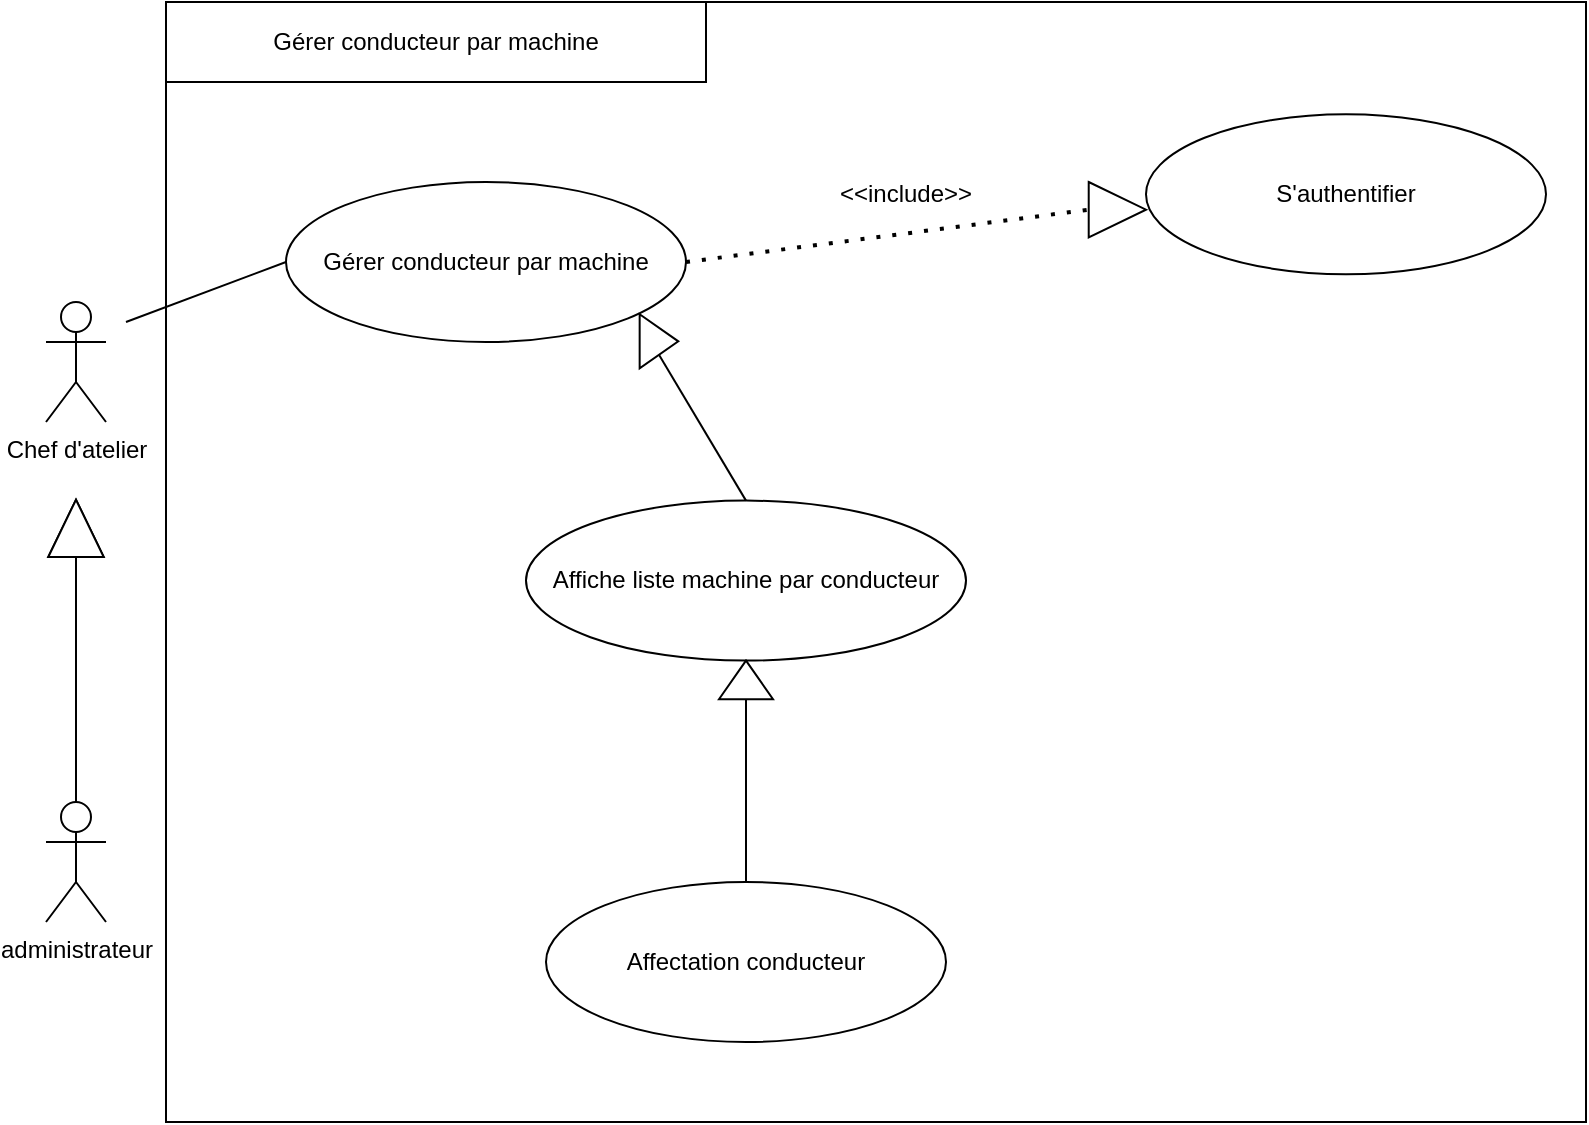 <mxfile version="21.3.6" type="gitlab">
  <diagram name="Page-1" id="KksDJcQ3sd0gYTwmEH6W">
    <mxGraphModel dx="1424" dy="669" grid="1" gridSize="10" guides="1" tooltips="1" connect="1" arrows="1" fold="1" page="1" pageScale="1" pageWidth="827" pageHeight="1169" math="0" shadow="0">
      <root>
        <mxCell id="0" />
        <mxCell id="1" parent="0" />
        <mxCell id="GGUCeEKt93RqDW9J0Hbx-1" value="" style="rounded=0;whiteSpace=wrap;html=1;" vertex="1" parent="1">
          <mxGeometry x="90" y="130" width="710" height="560" as="geometry" />
        </mxCell>
        <mxCell id="GGUCeEKt93RqDW9J0Hbx-2" value="Chef d&#39;atelier" style="shape=umlActor;verticalLabelPosition=bottom;verticalAlign=top;html=1;outlineConnect=0;" vertex="1" parent="1">
          <mxGeometry x="30" y="280" width="30" height="60" as="geometry" />
        </mxCell>
        <mxCell id="GGUCeEKt93RqDW9J0Hbx-3" value="administrateur" style="shape=umlActor;verticalLabelPosition=bottom;verticalAlign=top;html=1;outlineConnect=0;" vertex="1" parent="1">
          <mxGeometry x="30" y="530" width="30" height="60" as="geometry" />
        </mxCell>
        <mxCell id="GGUCeEKt93RqDW9J0Hbx-4" value="Gérer conducteur par machine" style="ellipse;whiteSpace=wrap;html=1;" vertex="1" parent="1">
          <mxGeometry x="150" y="220" width="200" height="80" as="geometry" />
        </mxCell>
        <mxCell id="GGUCeEKt93RqDW9J0Hbx-5" value="" style="endArrow=none;html=1;rounded=0;entryX=0;entryY=0.5;entryDx=0;entryDy=0;" edge="1" parent="1" target="GGUCeEKt93RqDW9J0Hbx-4">
          <mxGeometry width="50" height="50" relative="1" as="geometry">
            <mxPoint x="70" y="290" as="sourcePoint" />
            <mxPoint x="530" y="560" as="targetPoint" />
          </mxGeometry>
        </mxCell>
        <mxCell id="GGUCeEKt93RqDW9J0Hbx-6" value="S&#39;authentifier" style="ellipse;whiteSpace=wrap;html=1;" vertex="1" parent="1">
          <mxGeometry x="580" y="186.14" width="200" height="80" as="geometry" />
        </mxCell>
        <mxCell id="GGUCeEKt93RqDW9J0Hbx-8" value="Affiche liste machine par conducteur" style="ellipse;whiteSpace=wrap;html=1;" vertex="1" parent="1">
          <mxGeometry x="270" y="379.31" width="220" height="80" as="geometry" />
        </mxCell>
        <mxCell id="GGUCeEKt93RqDW9J0Hbx-9" value="" style="triangle;whiteSpace=wrap;html=1;rotation=-90;" vertex="1" parent="1">
          <mxGeometry x="30.68" y="379.31" width="28.64" height="27.71" as="geometry" />
        </mxCell>
        <mxCell id="GGUCeEKt93RqDW9J0Hbx-10" value="" style="endArrow=none;html=1;rounded=0;exitX=0.5;exitY=0;exitDx=0;exitDy=0;exitPerimeter=0;entryX=0;entryY=0.5;entryDx=0;entryDy=0;" edge="1" parent="1" source="GGUCeEKt93RqDW9J0Hbx-3" target="GGUCeEKt93RqDW9J0Hbx-9">
          <mxGeometry width="50" height="50" relative="1" as="geometry">
            <mxPoint x="430" y="440" as="sourcePoint" />
            <mxPoint x="480" y="390" as="targetPoint" />
          </mxGeometry>
        </mxCell>
        <mxCell id="GGUCeEKt93RqDW9J0Hbx-11" value="" style="triangle;whiteSpace=wrap;html=1;rotation=-90;" vertex="1" parent="1">
          <mxGeometry x="30.68" y="379.31" width="28.64" height="27.71" as="geometry" />
        </mxCell>
        <mxCell id="GGUCeEKt93RqDW9J0Hbx-12" value="" style="triangle;whiteSpace=wrap;html=1;rotation=-90;direction=south;" vertex="1" parent="1">
          <mxGeometry x="322.98" y="290" width="27.02" height="19.32" as="geometry" />
        </mxCell>
        <mxCell id="GGUCeEKt93RqDW9J0Hbx-14" value="" style="endArrow=none;html=1;rounded=0;exitX=0.5;exitY=0;exitDx=0;exitDy=0;entryX=0.5;entryY=1;entryDx=0;entryDy=0;" edge="1" parent="1" source="GGUCeEKt93RqDW9J0Hbx-8" target="GGUCeEKt93RqDW9J0Hbx-12">
          <mxGeometry width="50" height="50" relative="1" as="geometry">
            <mxPoint x="480" y="500" as="sourcePoint" />
            <mxPoint x="530" y="450" as="targetPoint" />
          </mxGeometry>
        </mxCell>
        <mxCell id="GGUCeEKt93RqDW9J0Hbx-17" value="Affectation conducteur" style="ellipse;whiteSpace=wrap;html=1;" vertex="1" parent="1">
          <mxGeometry x="280" y="570" width="200" height="80" as="geometry" />
        </mxCell>
        <mxCell id="GGUCeEKt93RqDW9J0Hbx-18" value="" style="endArrow=none;dashed=1;html=1;dashPattern=1 3;strokeWidth=2;rounded=0;exitX=1;exitY=0.5;exitDx=0;exitDy=0;entryX=0;entryY=0.5;entryDx=0;entryDy=0;" edge="1" parent="1" source="GGUCeEKt93RqDW9J0Hbx-4" target="GGUCeEKt93RqDW9J0Hbx-19">
          <mxGeometry width="50" height="50" relative="1" as="geometry">
            <mxPoint x="480" y="500" as="sourcePoint" />
            <mxPoint x="530" y="450" as="targetPoint" />
          </mxGeometry>
        </mxCell>
        <mxCell id="GGUCeEKt93RqDW9J0Hbx-19" value="" style="triangle;whiteSpace=wrap;html=1;rotation=0;" vertex="1" parent="1">
          <mxGeometry x="551.36" y="220.0" width="28.64" height="27.71" as="geometry" />
        </mxCell>
        <mxCell id="GGUCeEKt93RqDW9J0Hbx-20" value="&amp;lt;&amp;lt;include&amp;gt;&amp;gt;" style="text;html=1;strokeColor=none;fillColor=none;align=center;verticalAlign=middle;whiteSpace=wrap;rounded=0;" vertex="1" parent="1">
          <mxGeometry x="440" y="216.14" width="40" height="20" as="geometry" />
        </mxCell>
        <mxCell id="GGUCeEKt93RqDW9J0Hbx-24" value="" style="endArrow=none;html=1;rounded=0;entryX=0;entryY=0.5;entryDx=0;entryDy=0;exitX=0.5;exitY=0;exitDx=0;exitDy=0;" edge="1" parent="1" source="GGUCeEKt93RqDW9J0Hbx-17" target="GGUCeEKt93RqDW9J0Hbx-37">
          <mxGeometry width="50" height="50" relative="1" as="geometry">
            <mxPoint x="460" y="696" as="sourcePoint" />
            <mxPoint x="403.169" y="500.686" as="targetPoint" />
          </mxGeometry>
        </mxCell>
        <mxCell id="GGUCeEKt93RqDW9J0Hbx-25" value="Gérer conducteur par machine" style="rounded=0;whiteSpace=wrap;html=1;" vertex="1" parent="1">
          <mxGeometry x="90" y="130" width="270" height="40" as="geometry" />
        </mxCell>
        <mxCell id="GGUCeEKt93RqDW9J0Hbx-37" value="" style="triangle;whiteSpace=wrap;html=1;rotation=-180;direction=south;" vertex="1" parent="1">
          <mxGeometry x="366.49" y="459.31" width="27.02" height="19.32" as="geometry" />
        </mxCell>
      </root>
    </mxGraphModel>
  </diagram>
</mxfile>
